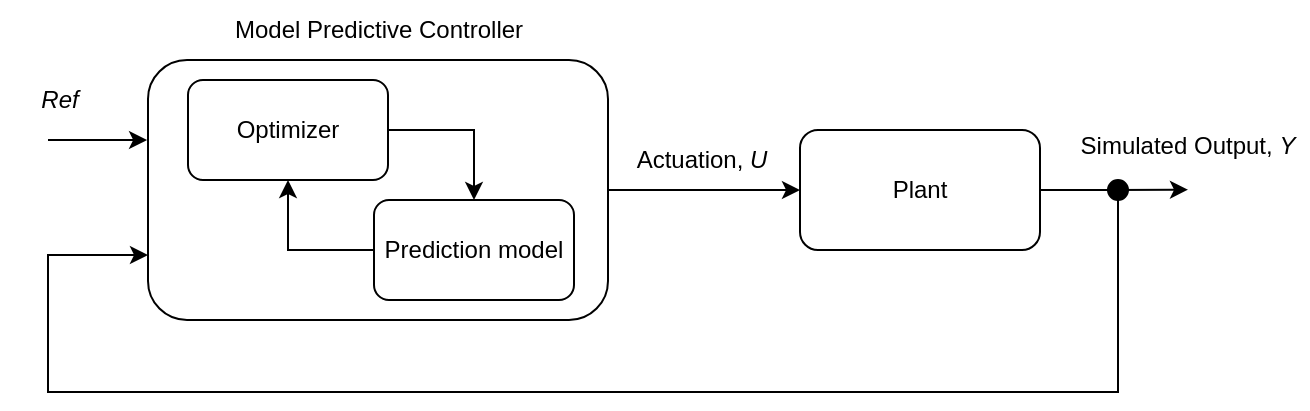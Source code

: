 <mxfile version="21.2.9" type="github">
  <diagram name="Page-1" id="csCQXOnxKyOpAwH1Oq0k">
    <mxGraphModel dx="938" dy="601" grid="1" gridSize="10" guides="1" tooltips="1" connect="1" arrows="1" fold="1" page="1" pageScale="1" pageWidth="827" pageHeight="1169" math="0" shadow="0">
      <root>
        <mxCell id="0" />
        <mxCell id="1" parent="0" />
        <mxCell id="1zHK55vVTfBTUvfWvW73-10" style="edgeStyle=orthogonalEdgeStyle;rounded=0;orthogonalLoop=1;jettySize=auto;html=1;exitX=1;exitY=0.5;exitDx=0;exitDy=0;" edge="1" parent="1" source="1zHK55vVTfBTUvfWvW73-2">
          <mxGeometry relative="1" as="geometry">
            <mxPoint x="674" y="318.862" as="targetPoint" />
          </mxGeometry>
        </mxCell>
        <mxCell id="1zHK55vVTfBTUvfWvW73-2" value="Plant" style="rounded=1;whiteSpace=wrap;html=1;" vertex="1" parent="1">
          <mxGeometry x="480" y="289" width="120" height="60" as="geometry" />
        </mxCell>
        <mxCell id="1zHK55vVTfBTUvfWvW73-8" value="" style="group" vertex="1" connectable="0" parent="1">
          <mxGeometry x="154" y="254" width="230" height="130" as="geometry" />
        </mxCell>
        <mxCell id="1zHK55vVTfBTUvfWvW73-1" value="" style="rounded=1;whiteSpace=wrap;html=1;" vertex="1" parent="1zHK55vVTfBTUvfWvW73-8">
          <mxGeometry width="230" height="130" as="geometry" />
        </mxCell>
        <mxCell id="1zHK55vVTfBTUvfWvW73-3" value="Optimizer" style="rounded=1;whiteSpace=wrap;html=1;" vertex="1" parent="1zHK55vVTfBTUvfWvW73-8">
          <mxGeometry x="20" y="10" width="100" height="50" as="geometry" />
        </mxCell>
        <mxCell id="1zHK55vVTfBTUvfWvW73-7" style="edgeStyle=orthogonalEdgeStyle;rounded=0;orthogonalLoop=1;jettySize=auto;html=1;exitX=0;exitY=0.5;exitDx=0;exitDy=0;" edge="1" parent="1zHK55vVTfBTUvfWvW73-8" source="1zHK55vVTfBTUvfWvW73-4" target="1zHK55vVTfBTUvfWvW73-3">
          <mxGeometry relative="1" as="geometry" />
        </mxCell>
        <mxCell id="1zHK55vVTfBTUvfWvW73-4" value="Prediction model" style="rounded=1;whiteSpace=wrap;html=1;" vertex="1" parent="1zHK55vVTfBTUvfWvW73-8">
          <mxGeometry x="113" y="70" width="100" height="50" as="geometry" />
        </mxCell>
        <mxCell id="1zHK55vVTfBTUvfWvW73-6" style="edgeStyle=orthogonalEdgeStyle;rounded=0;orthogonalLoop=1;jettySize=auto;html=1;exitX=1;exitY=0.5;exitDx=0;exitDy=0;" edge="1" parent="1zHK55vVTfBTUvfWvW73-8" source="1zHK55vVTfBTUvfWvW73-3" target="1zHK55vVTfBTUvfWvW73-4">
          <mxGeometry relative="1" as="geometry" />
        </mxCell>
        <mxCell id="1zHK55vVTfBTUvfWvW73-9" style="edgeStyle=orthogonalEdgeStyle;rounded=0;orthogonalLoop=1;jettySize=auto;html=1;exitX=1;exitY=0.5;exitDx=0;exitDy=0;" edge="1" parent="1" source="1zHK55vVTfBTUvfWvW73-1" target="1zHK55vVTfBTUvfWvW73-2">
          <mxGeometry relative="1" as="geometry" />
        </mxCell>
        <mxCell id="1zHK55vVTfBTUvfWvW73-17" style="edgeStyle=orthogonalEdgeStyle;rounded=0;orthogonalLoop=1;jettySize=auto;html=1;exitX=0.5;exitY=1;exitDx=0;exitDy=0;entryX=0;entryY=0.75;entryDx=0;entryDy=0;" edge="1" parent="1" source="1zHK55vVTfBTUvfWvW73-13" target="1zHK55vVTfBTUvfWvW73-1">
          <mxGeometry relative="1" as="geometry">
            <Array as="points">
              <mxPoint x="639" y="420" />
              <mxPoint x="104" y="420" />
              <mxPoint x="104" y="351" />
            </Array>
          </mxGeometry>
        </mxCell>
        <mxCell id="1zHK55vVTfBTUvfWvW73-13" value="" style="ellipse;whiteSpace=wrap;html=1;aspect=fixed;fillColor=#000000;" vertex="1" parent="1">
          <mxGeometry x="634" y="314" width="10" height="10" as="geometry" />
        </mxCell>
        <mxCell id="1zHK55vVTfBTUvfWvW73-18" value="" style="endArrow=classic;html=1;rounded=0;entryX=-0.002;entryY=0.308;entryDx=0;entryDy=0;entryPerimeter=0;" edge="1" parent="1" target="1zHK55vVTfBTUvfWvW73-1">
          <mxGeometry width="50" height="50" relative="1" as="geometry">
            <mxPoint x="104" y="294" as="sourcePoint" />
            <mxPoint x="344" y="374" as="targetPoint" />
          </mxGeometry>
        </mxCell>
        <mxCell id="1zHK55vVTfBTUvfWvW73-20" value="Model Predictive Controller" style="text;html=1;strokeColor=none;fillColor=none;align=center;verticalAlign=middle;whiteSpace=wrap;rounded=0;" vertex="1" parent="1">
          <mxGeometry x="191.5" y="224" width="155" height="30" as="geometry" />
        </mxCell>
        <mxCell id="1zHK55vVTfBTUvfWvW73-22" value="Actuation, &lt;i&gt;U&lt;/i&gt; " style="text;html=1;strokeColor=none;fillColor=none;align=center;verticalAlign=middle;whiteSpace=wrap;rounded=0;" vertex="1" parent="1">
          <mxGeometry x="391" y="289" width="80" height="30" as="geometry" />
        </mxCell>
        <mxCell id="1zHK55vVTfBTUvfWvW73-24" value="Simulated Output, &lt;i&gt;Y&lt;/i&gt; " style="text;html=1;strokeColor=none;fillColor=none;align=center;verticalAlign=middle;whiteSpace=wrap;rounded=0;" vertex="1" parent="1">
          <mxGeometry x="614" y="282" width="120" height="30" as="geometry" />
        </mxCell>
        <mxCell id="1zHK55vVTfBTUvfWvW73-25" value="&lt;i&gt;Ref&lt;/i&gt;" style="text;html=1;strokeColor=none;fillColor=none;align=center;verticalAlign=middle;whiteSpace=wrap;rounded=0;" vertex="1" parent="1">
          <mxGeometry x="80" y="259" width="60" height="30" as="geometry" />
        </mxCell>
      </root>
    </mxGraphModel>
  </diagram>
</mxfile>
